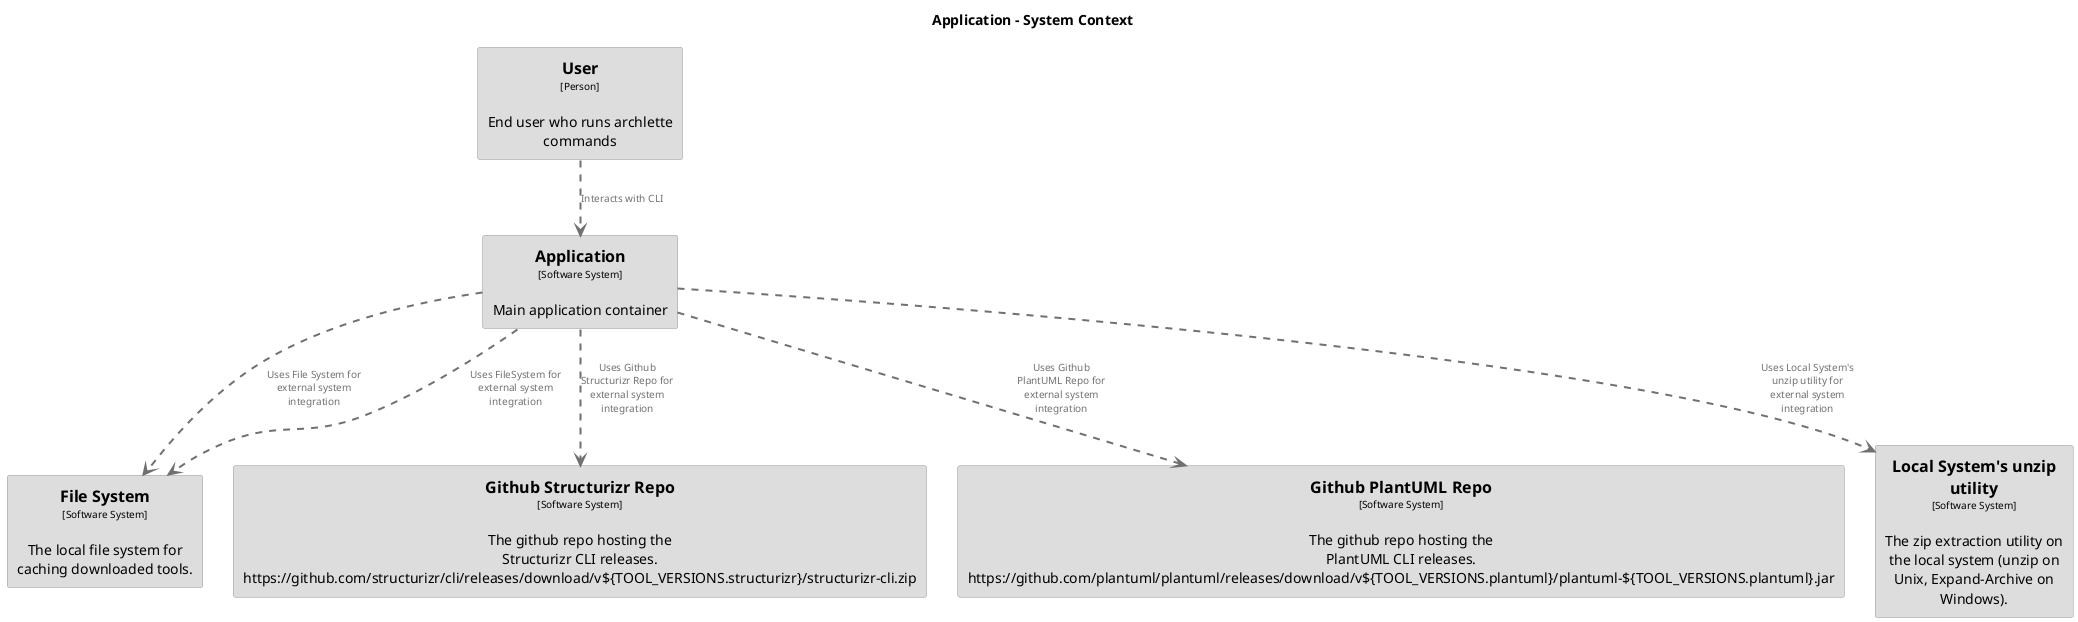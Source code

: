 @startuml
set separator none
title Application - System Context

top to bottom direction
skinparam ranksep 60
skinparam nodesep 30

skinparam {
  arrowFontSize 10
  defaultTextAlignment center
  wrapWidth 200
  maxMessageSize 100
}

hide stereotype

skinparam rectangle<<Application>> {
  BackgroundColor #dddddd
  FontColor #000000
  BorderColor #9a9a9a
  shadowing false
}
skinparam rectangle<<FileSystem>> {
  BackgroundColor #dddddd
  FontColor #000000
  BorderColor #9a9a9a
  shadowing false
}
skinparam rectangle<<FileSystem>> {
  BackgroundColor #dddddd
  FontColor #000000
  BorderColor #9a9a9a
  shadowing false
}
skinparam rectangle<<GithubPlantUMLRepo>> {
  BackgroundColor #dddddd
  FontColor #000000
  BorderColor #9a9a9a
  shadowing false
}
skinparam rectangle<<GithubStructurizrRepo>> {
  BackgroundColor #dddddd
  FontColor #000000
  BorderColor #9a9a9a
  shadowing false
}
skinparam rectangle<<LocalSystemsunziputility>> {
  BackgroundColor #dddddd
  FontColor #000000
  BorderColor #9a9a9a
  shadowing false
}
skinparam rectangle<<User>> {
  BackgroundColor #dddddd
  FontColor #000000
  BorderColor #9a9a9a
  shadowing false
}

rectangle "==User\n<size:10>[Person]</size>\n\nEnd user who runs archlette commands" <<User>> as User
rectangle "==FileSystem\n<size:10>[Software System]</size>\n\nFile system for reading and writing files" <<FileSystem>> as FileSystem
rectangle "==Github Structurizr Repo\n<size:10>[Software System]</size>\n\nThe github repo hosting the Structurizr CLI releases. https://github.com/structurizr/cli/releases/download/v${TOOL_VERSIONS.structurizr}/structurizr-cli.zip" <<GithubStructurizrRepo>> as GithubStructurizrRepo
rectangle "==Github PlantUML Repo\n<size:10>[Software System]</size>\n\nThe github repo hosting the PlantUML CLI releases. https://github.com/plantuml/plantuml/releases/download/v${TOOL_VERSIONS.plantuml}/plantuml-${TOOL_VERSIONS.plantuml}.jar" <<GithubPlantUMLRepo>> as GithubPlantUMLRepo
rectangle "==Local System's unzip utility\n<size:10>[Software System]</size>\n\nThe zip extraction utility on the local system (unzip on Unix, Expand-Archive on Windows)." <<LocalSystemsunziputility>> as LocalSystemsunziputility
rectangle "==File System\n<size:10>[Software System]</size>\n\nThe local file system for caching downloaded tools." <<FileSystem>> as FileSystem
rectangle "==Application\n<size:10>[Software System]</size>\n\nMain application container" <<Application>> as Application

Application .[#707070,thickness=2].> GithubPlantUMLRepo : "<color:#707070>Uses Github PlantUML Repo for external system integration"
Application .[#707070,thickness=2].> LocalSystemsunziputility : "<color:#707070>Uses Local System's unzip utility for external system integration"
Application .[#707070,thickness=2].> FileSystem : "<color:#707070>Uses File System for external system integration"
User .[#707070,thickness=2].> Application : "<color:#707070>Interacts with CLI"
Application .[#707070,thickness=2].> FileSystem : "<color:#707070>Uses FileSystem for external system integration"
Application .[#707070,thickness=2].> GithubStructurizrRepo : "<color:#707070>Uses Github Structurizr Repo for external system integration"
@enduml